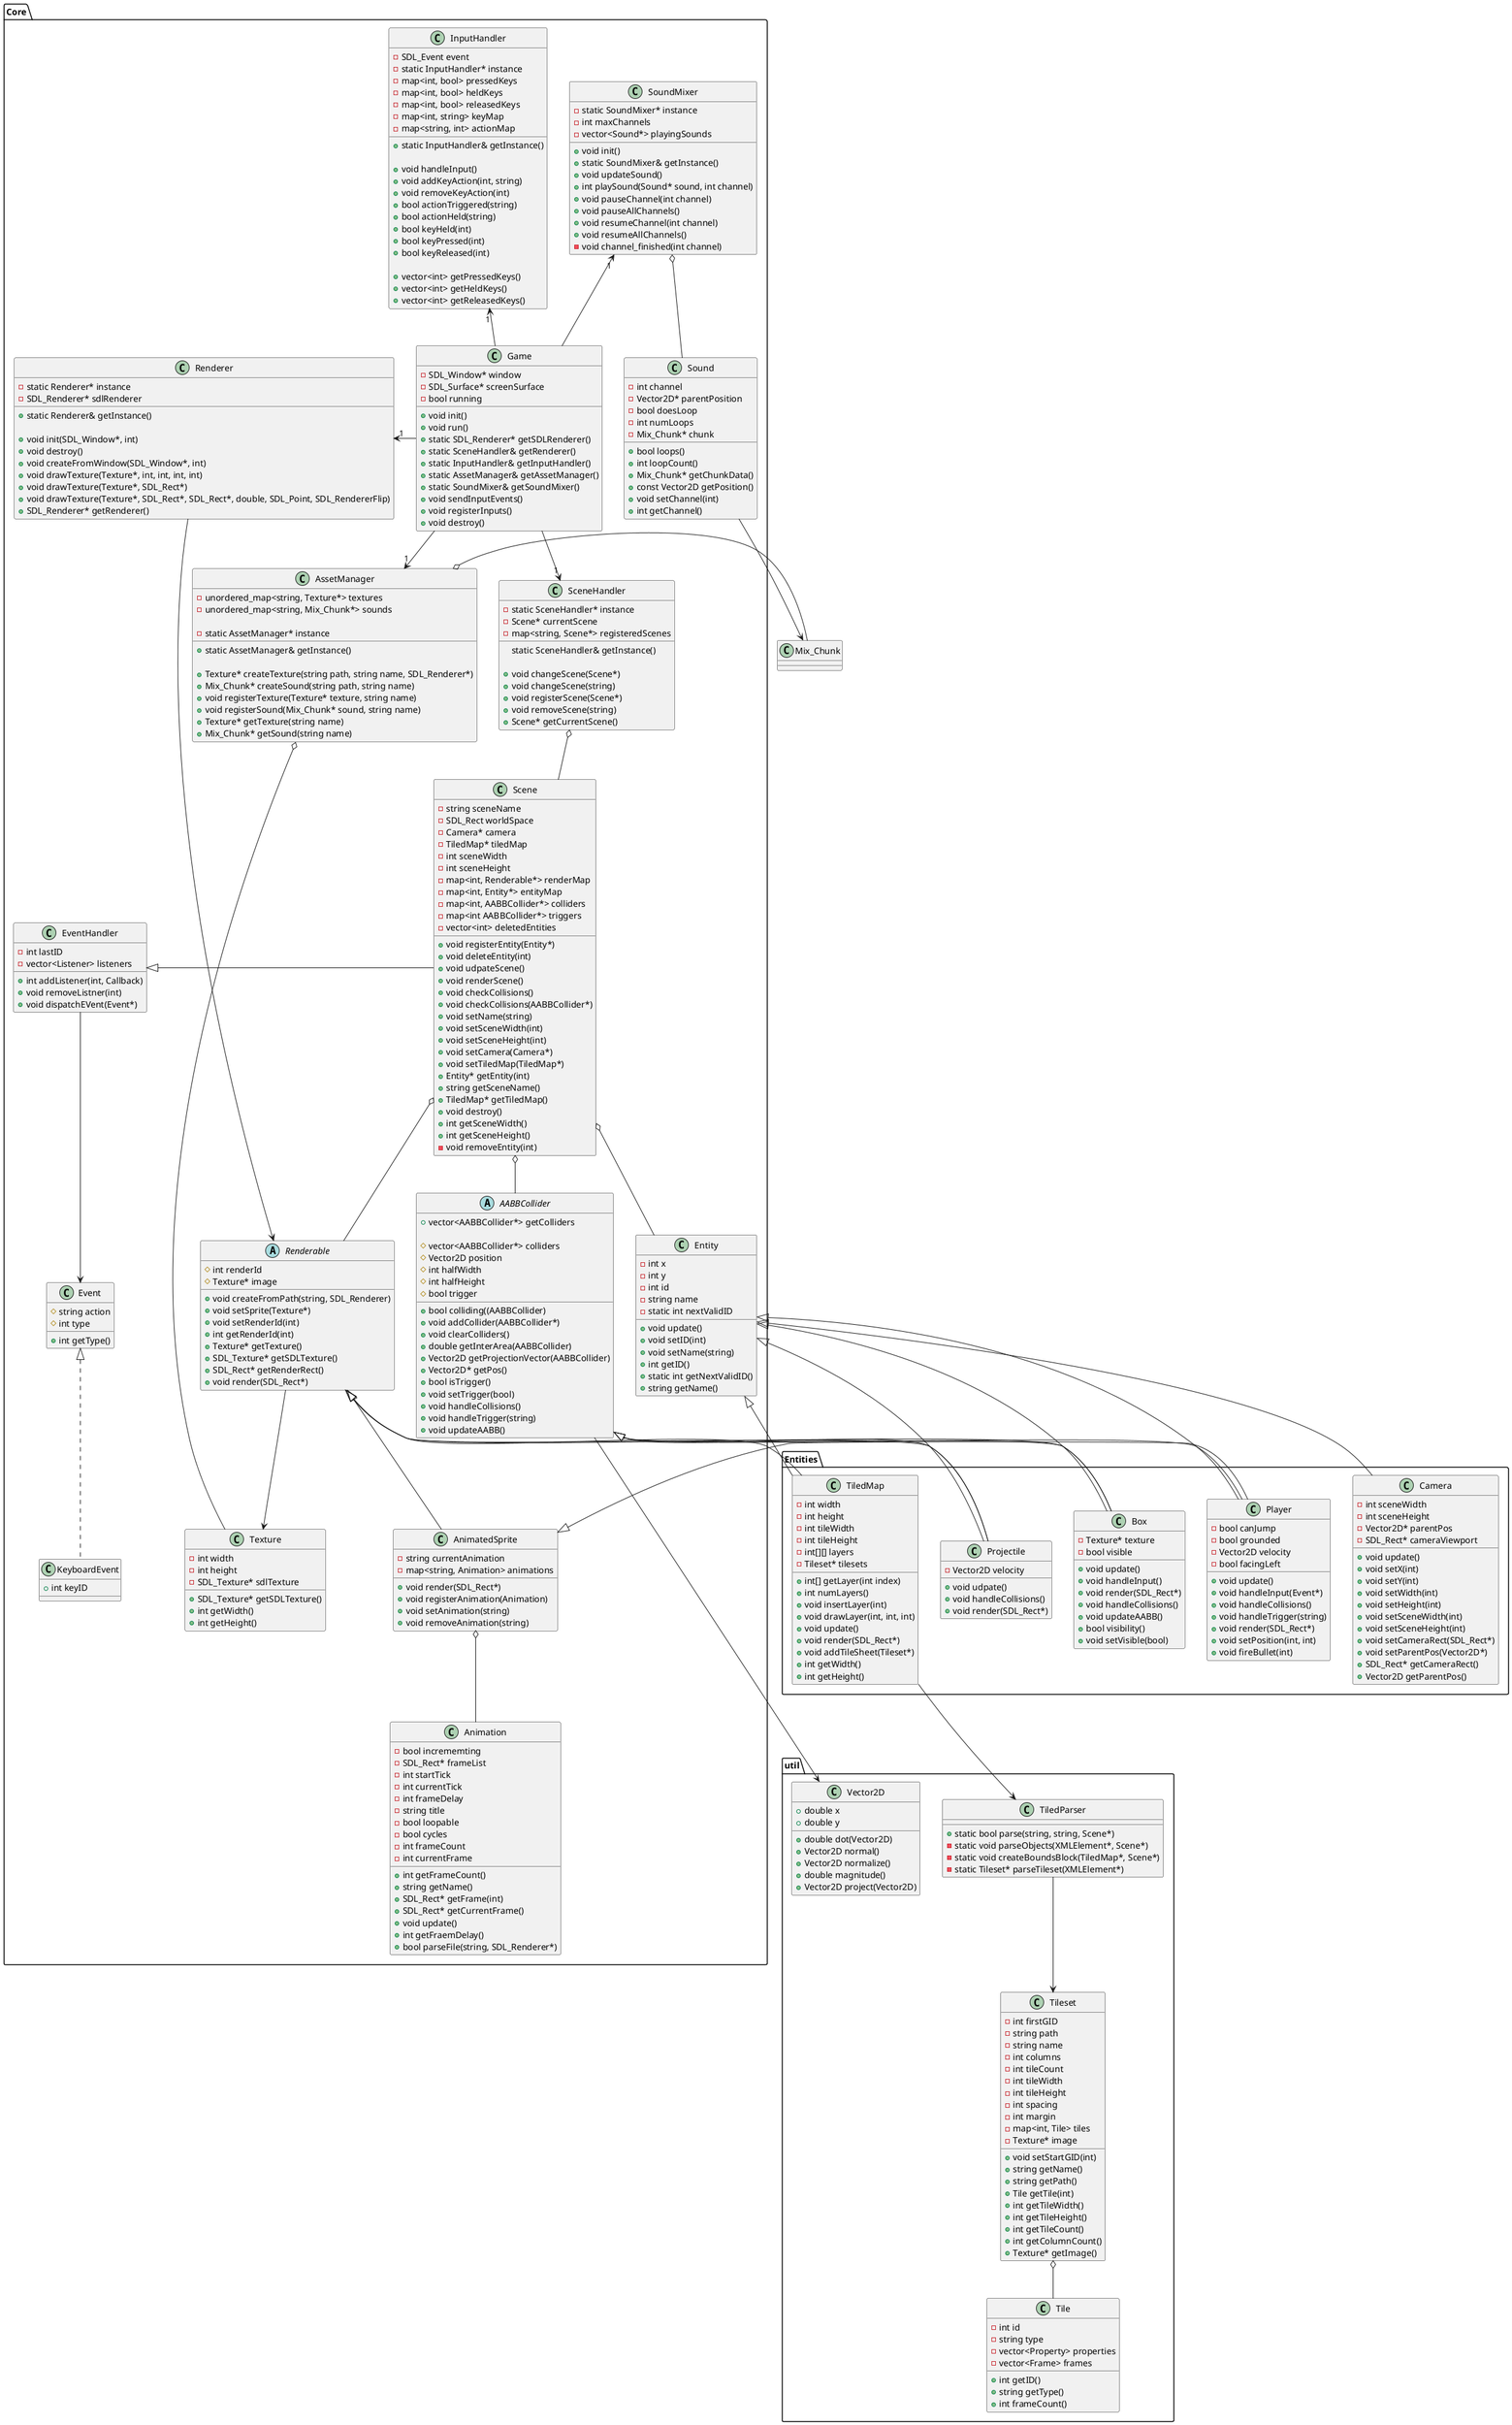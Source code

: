 @startuml

package Core {
    class AssetManager {
        +static AssetManager& getInstance()

        +Texture* createTexture(string path, string name, SDL_Renderer*)
        +Mix_Chunk* createSound(string path, string name)
        +void registerTexture(Texture* texture, string name)
        +void registerSound(Mix_Chunk* sound, string name)
        +Texture* getTexture(string name)
        +Mix_Chunk* getSound(string name)
        
        -unordered_map<string, Texture*> textures
        -unordered_map<string, Mix_Chunk*> sounds

        -static AssetManager* instance
    }

    class Sound {
        +bool loops()
        +int loopCount()
        +Mix_Chunk* getChunkData()
        +const Vector2D getPosition()
        +void setChannel(int)
        +int getChannel()


        -int channel
        -Vector2D* parentPosition
        -bool doesLoop
        -int numLoops
        -Mix_Chunk* chunk
    }

    class SoundMixer {
        +void init()
        +static SoundMixer& getInstance()
        +void updateSound()
        +int playSound(Sound* sound, int channel)
        +void pauseChannel(int channel)
        +void pauseAllChannels()
        +void resumeChannel(int channel)
        +void resumeAllChannels()

        -static SoundMixer* instance
        -void channel_finished(int channel)
        -int maxChannels
        -vector<Sound*> playingSounds
    }

    class Game {
        +void init()
        +void run()
        +static SDL_Renderer* getSDLRenderer()
        +static SceneHandler& getRenderer()
        +static InputHandler& getInputHandler()
        +static AssetManager& getAssetManager()
        +static SoundMixer& getSoundMixer()
        +void sendInputEvents()
        +void registerInputs()
        +void destroy()

        -SDL_Window* window
        -SDL_Surface* screenSurface
        -bool running
    }

    abstract class AABBCollider {
        +bool colliding((AABBCollider)
        +vector<AABBCollider*> getColliders
        +void addCollider(AABBCollider*)
        +void clearColliders()
        +double getInterArea(AABBCollider)
        +Vector2D getProjectionVector(AABBCollider)
        +Vector2D* getPos()
        +bool isTrigger()
        +void setTrigger(bool)
        +void handleCollisions()
        +void handleTrigger(string)
        +void updateAABB()
        
        #vector<AABBCollider*> colliders
        #Vector2D position
        #int halfWidth
        #int halfHeight
        #bool trigger
    }

    class InputHandler {
        +static InputHandler& getInstance()
        
        +void handleInput()
        +void addKeyAction(int, string)
        +void removeKeyAction(int)
        +bool actionTriggered(string)
        +bool actionHeld(string)
        +bool keyHeld(int)
        +bool keyPressed(int)
        +bool keyReleased(int)

        +vector<int> getPressedKeys()
        +vector<int> getHeldKeys()
        +vector<int> getReleasedKeys()
    
        -SDL_Event event
        -static InputHandler* instance
        -map<int, bool> pressedKeys
        -map<int, bool> heldKeys
        -map<int, bool> releasedKeys
        -map<int, string> keyMap
        -map<string, int> actionMap
    }

    class SceneHandler {
        static SceneHandler& getInstance()

        +void changeScene(Scene*)
        +void changeScene(string)
        +void registerScene(Scene*)
        +void removeScene(string)
        +Scene* getCurrentScene()

        -static SceneHandler* instance
        -Scene* currentScene
        -map<string, Scene*> registeredScenes
        
    }

    class Renderer {
        +static Renderer& getInstance()
        
        +void init(SDL_Window*, int)
        +void destroy()
        +void createFromWindow(SDL_Window*, int)
        +void drawTexture(Texture*, int, int, int, int)
        +void drawTexture(Texture*, SDL_Rect*)
        +void drawTexture(Texture*, SDL_Rect*, SDL_Rect*, double, SDL_Point, SDL_RendererFlip)
        +SDL_Renderer* getRenderer()

        -static Renderer* instance
        -SDL_Renderer* sdlRenderer
    }

    class Texture {
        +SDL_Texture* getSDLTexture()
        +int getWidth()
        +int getHeight()

        -int width
        -int height
        -SDL_Texture* sdlTexture
    }

    class EventHandler {
        +int addListener(int, Callback)
        +void removeListner(int)
        +void dispatchEVent(Event*)

        -int lastID
        -vector<Listener> listeners
    }

    class Event {
        +int getType()
        
        #string action
        #int type
    }

    class KeyboardEvent {
        +int keyID
    }

    abstract class Renderable {
        +void createFromPath(string, SDL_Renderer)
        +void setSprite(Texture*)
        +void setRenderId(int)
        +int getRenderId(int)
        +Texture* getTexture()
        +SDL_Texture* getSDLTexture()
        +SDL_Rect* getRenderRect()
        +void render(SDL_Rect*)

        #int renderId
        #Texture* image
    }

    class Animation {
        +int getFrameCount()
        +string getName()
        +SDL_Rect* getFrame(int)
        +SDL_Rect* getCurrentFrame()
        +void update()
        +int getFraemDelay()
        +bool parseFile(string, SDL_Renderer*)

        -bool incrememting
        -SDL_Rect* frameList
        -int startTick
        -int currentTick
        -int frameDelay
        -string title
        -bool loopable
        -bool cycles
        -int frameCount
        -int currentFrame
    }
    class AnimatedSprite {
        +void render(SDL_Rect*)
        +void registerAnimation(Animation)
        +void setAnimation(string)
        +void removeAnimation(string)

        -string currentAnimation
        -map<string, Animation> animations
    }

    class Entity {
        +void update()
        +void setID(int)
        +void setName(string)
        +int getID()
        +static int getNextValidID()
        +string getName()

        -int x
        -int y
        -int id
        -string name
        -static int nextValidID
    }

    class Scene {
        +void registerEntity(Entity*)
        +void deleteEntity(int)
        +void udpateScene()
        +void renderScene()
        +void checkCollisions()
        +void checkCollisions(AABBCollider*)
        +void setName(string)
        +void setSceneWidth(int)
        +void setSceneHeight(int)
        +void setCamera(Camera*)
        +void setTiledMap(TiledMap*)
        +Entity* getEntity(int)
        +string getSceneName()
        +TiledMap* getTiledMap()
        +void destroy()
        +int getSceneWidth()
        +int getSceneHeight()

        -string sceneName
        -SDL_Rect worldSpace
        -Camera* camera
        -TiledMap* tiledMap
        -int sceneWidth
        -int sceneHeight
        -map<int, Renderable*> renderMap
        -map<int, Entity*> entityMap
        -map<int, AABBCollider*> colliders
        -map<int AABBCollider*> triggers
        -vector<int> deletedEntities
        -void removeEntity(int)
    }
}

package util {
    class Vector2D {
        +double dot(Vector2D)
        +Vector2D normal()
        +Vector2D normalize()
        +double magnitude()
        +Vector2D project(Vector2D)
        +double x
        +double y
    }
    
    class TiledParser {
        +static bool parse(string, string, Scene*)
        -static void parseObjects(XMLElement*, Scene*)
        -static void createBoundsBlock(TiledMap*, Scene*)
        -static Tileset* parseTileset(XMLElement*)
    }
    
    class Tile {
        +int getID()
        +string getType()
        +int frameCount()
        
        -int id
        -string type
        -vector<Property> properties
        -vector<Frame> frames
    }
    
    class Tileset {
        +void setStartGID(int)
        +string getName()
        +string getPath()
        +Tile getTile(int)
        +int getTileWidth()
        +int getTileHeight()
        +int getTileCount()
        +int getColumnCount()
        +Texture* getImage()
        
        -int firstGID
        -string path
        -string name
        -int columns
        -int tileCount
        -int tileWidth
        -int tileHeight
        -int spacing
        -int margin
        -map<int, Tile> tiles
        -Texture* image
    }
}

package Entities {
    class Camera {
        +void update()
        +void setX(int)
        +void setY(int)
        +void setWidth(int)
        +void setHeight(int)
        +void setSceneWidth(int)
        +void setSceneHeight(int)
        +void setCameraRect(SDL_Rect*)
        +void setParentPos(Vector2D*)
        +SDL_Rect* getCameraRect()
        +Vector2D getParentPos()
    
        -int sceneWidth
        -int sceneHeight
        -Vector2D* parentPos
        -SDL_Rect* cameraViewport
    }
    
    class Box {
        +void update()
        +void handleInput()
        +void render(SDL_Rect*)
        +void handleCollisions()
        +void updateAABB()
        +bool visibility()
        +void setVisible(bool)

        -Texture* texture
        -bool visible
    }
    
    class Player {
        +void update()
        +void handleInput(Event*)
        +void handleCollisions()
        +void handleTrigger(string)
        +void render(SDL_Rect*)
        +void setPosition(int, int)
        +void fireBullet(int)

        -bool canJump 
        -bool grounded
        -Vector2D velocity
        -bool facingLeft
    }

    class Projectile {
        +void udpate()
        +void handleCollisions()
        +void render(SDL_Rect*)
        
        -Vector2D velocity
    }

    class TiledMap {
        +int[] getLayer(int index)
        +int numLayers()
        +void insertLayer(int)
        +void drawLayer(int, int, int)
        +void update()
        +void render(SDL_Rect*)
        +void addTileSheet(Tileset*)
        +int getWidth()
        +int getHeight()

        -int width
        -int height
        -int tileWidth
        -int tileHeight
        -int[][] layers
        -Tileset* tilesets
    }
}

Renderable <|-- AnimatedSprite
AnimatedSprite o-- Animation

InputHandler "1" <--  Game
Game --> "1" SceneHandler
Renderer "1" <- Game
SoundMixer "1" <--Game
Game -> "1" AssetManager

Renderer --> Renderable

Renderable --> Texture

SceneHandler o-- Scene

EventHandler <|- Scene

EventHandler --> Event

Event <|.. KeyboardEvent
Scene o-- Entity
Scene o-- Renderable
Scene o-- AABBCollider

Tileset o-- Tile
TiledParser --> Tileset

TiledMap --> TiledParser

Entity <|-- Player
Entity <|-- Projectile
Entity <|-- TiledMap
Entity <|-- Box
Entity <|-- Camera

AABBCollider <|-- Player
AABBCollider <|-- Projectile
AABBCollider <|-- Box

AnimatedSprite <|-- Player
Renderable <|-- Box
Renderable <|-- Projectile
Renderable <|-- TiledMap

AABBCollider --> Vector2D

AssetManager o-- Texture
Mix_Chunk -o AssetManager

Sound -> Mix_Chunk
SoundMixer o-- Sound

@enduml